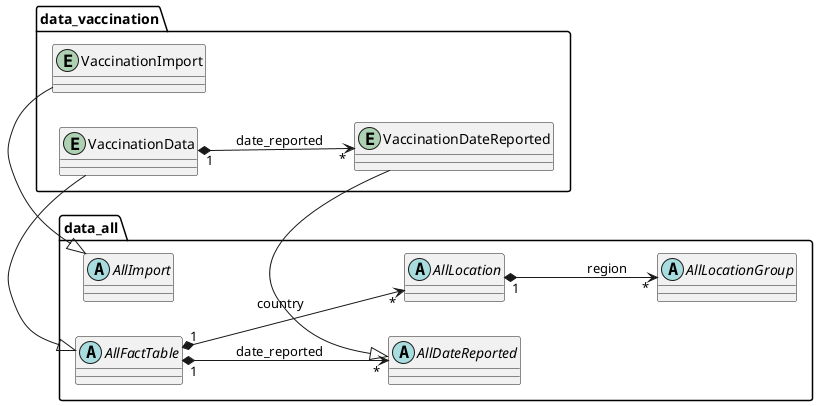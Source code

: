 @startuml
left to right direction
'https://plantuml.com/class-diagram

'abstract class AbstractList
'abstract AbstractCollection
'interface List
'interface Collection

package data_all {
    abstract class AllImport {}
    abstract class AllFactTable {}
    abstract class AllDateReported {}
    abstract class AllLocation {}
    abstract class AllLocationGroup {}

    AllLocation "1" *--> "*" AllLocationGroup : region
    AllFactTable "1" *--> "*" AllLocation : country
    AllFactTable "1" *--> "*" AllDateReported : date_reported
}

package data_vaccination {
    entity VaccinationImport {}
    entity VaccinationData {}
    entity VaccinationDateReported {}

    AllImport <|- VaccinationImport
    AllDateReported <|- VaccinationDateReported
    AllFactTable <|- VaccinationData

    VaccinationData "1" *--> "*" VaccinationDateReported : date_reported
}

@enduml
